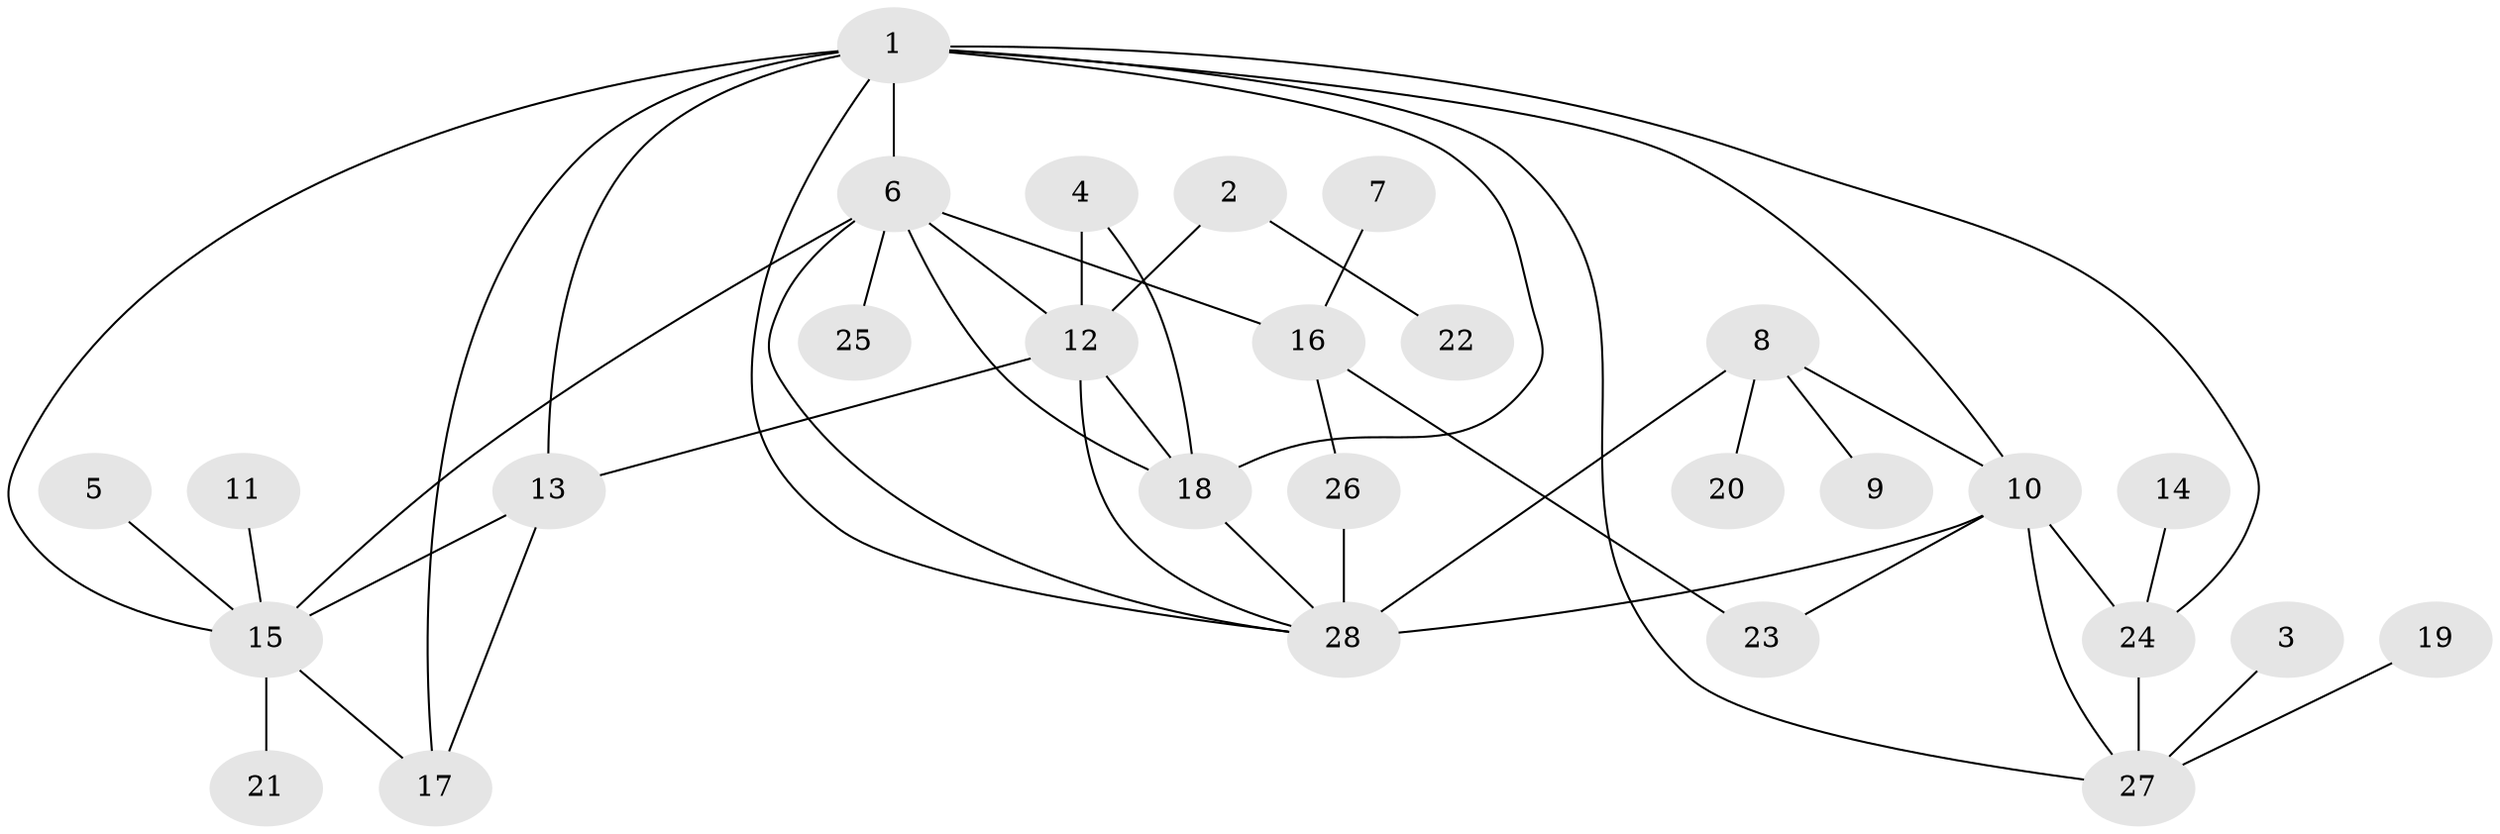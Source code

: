 // original degree distribution, {7: 0.04395604395604396, 5: 0.04395604395604396, 10: 0.02197802197802198, 9: 0.02197802197802198, 3: 0.054945054945054944, 4: 0.02197802197802198, 6: 0.03296703296703297, 8: 0.03296703296703297, 2: 0.18681318681318682, 1: 0.5384615384615384}
// Generated by graph-tools (version 1.1) at 2025/37/03/04/25 23:37:49]
// undirected, 28 vertices, 45 edges
graph export_dot {
  node [color=gray90,style=filled];
  1;
  2;
  3;
  4;
  5;
  6;
  7;
  8;
  9;
  10;
  11;
  12;
  13;
  14;
  15;
  16;
  17;
  18;
  19;
  20;
  21;
  22;
  23;
  24;
  25;
  26;
  27;
  28;
  1 -- 6 [weight=1.0];
  1 -- 10 [weight=1.0];
  1 -- 13 [weight=1.0];
  1 -- 15 [weight=1.0];
  1 -- 17 [weight=1.0];
  1 -- 18 [weight=1.0];
  1 -- 24 [weight=1.0];
  1 -- 27 [weight=1.0];
  1 -- 28 [weight=1.0];
  2 -- 12 [weight=1.0];
  2 -- 22 [weight=1.0];
  3 -- 27 [weight=1.0];
  4 -- 12 [weight=2.0];
  4 -- 18 [weight=2.0];
  5 -- 15 [weight=1.0];
  6 -- 12 [weight=1.0];
  6 -- 15 [weight=1.0];
  6 -- 16 [weight=1.0];
  6 -- 18 [weight=1.0];
  6 -- 25 [weight=1.0];
  6 -- 28 [weight=1.0];
  7 -- 16 [weight=1.0];
  8 -- 9 [weight=1.0];
  8 -- 10 [weight=1.0];
  8 -- 20 [weight=1.0];
  8 -- 28 [weight=4.0];
  10 -- 23 [weight=1.0];
  10 -- 24 [weight=1.0];
  10 -- 27 [weight=1.0];
  10 -- 28 [weight=1.0];
  11 -- 15 [weight=1.0];
  12 -- 13 [weight=1.0];
  12 -- 18 [weight=1.0];
  12 -- 28 [weight=1.0];
  13 -- 15 [weight=1.0];
  13 -- 17 [weight=1.0];
  14 -- 24 [weight=1.0];
  15 -- 17 [weight=1.0];
  15 -- 21 [weight=1.0];
  16 -- 23 [weight=1.0];
  16 -- 26 [weight=1.0];
  18 -- 28 [weight=2.0];
  19 -- 27 [weight=1.0];
  24 -- 27 [weight=1.0];
  26 -- 28 [weight=1.0];
}
